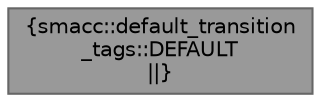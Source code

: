 digraph "smacc::default_transition_tags::DEFAULT"
{
 // LATEX_PDF_SIZE
  bgcolor="transparent";
  edge [fontname=Helvetica,fontsize=10,labelfontname=Helvetica,labelfontsize=10];
  node [fontname=Helvetica,fontsize=10,shape=box,height=0.2,width=0.4];
  Node1 [label="{smacc::default_transition\l_tags::DEFAULT\n||}",height=0.2,width=0.4,color="gray40", fillcolor="grey60", style="filled", fontcolor="black",tooltip=" "];
}
